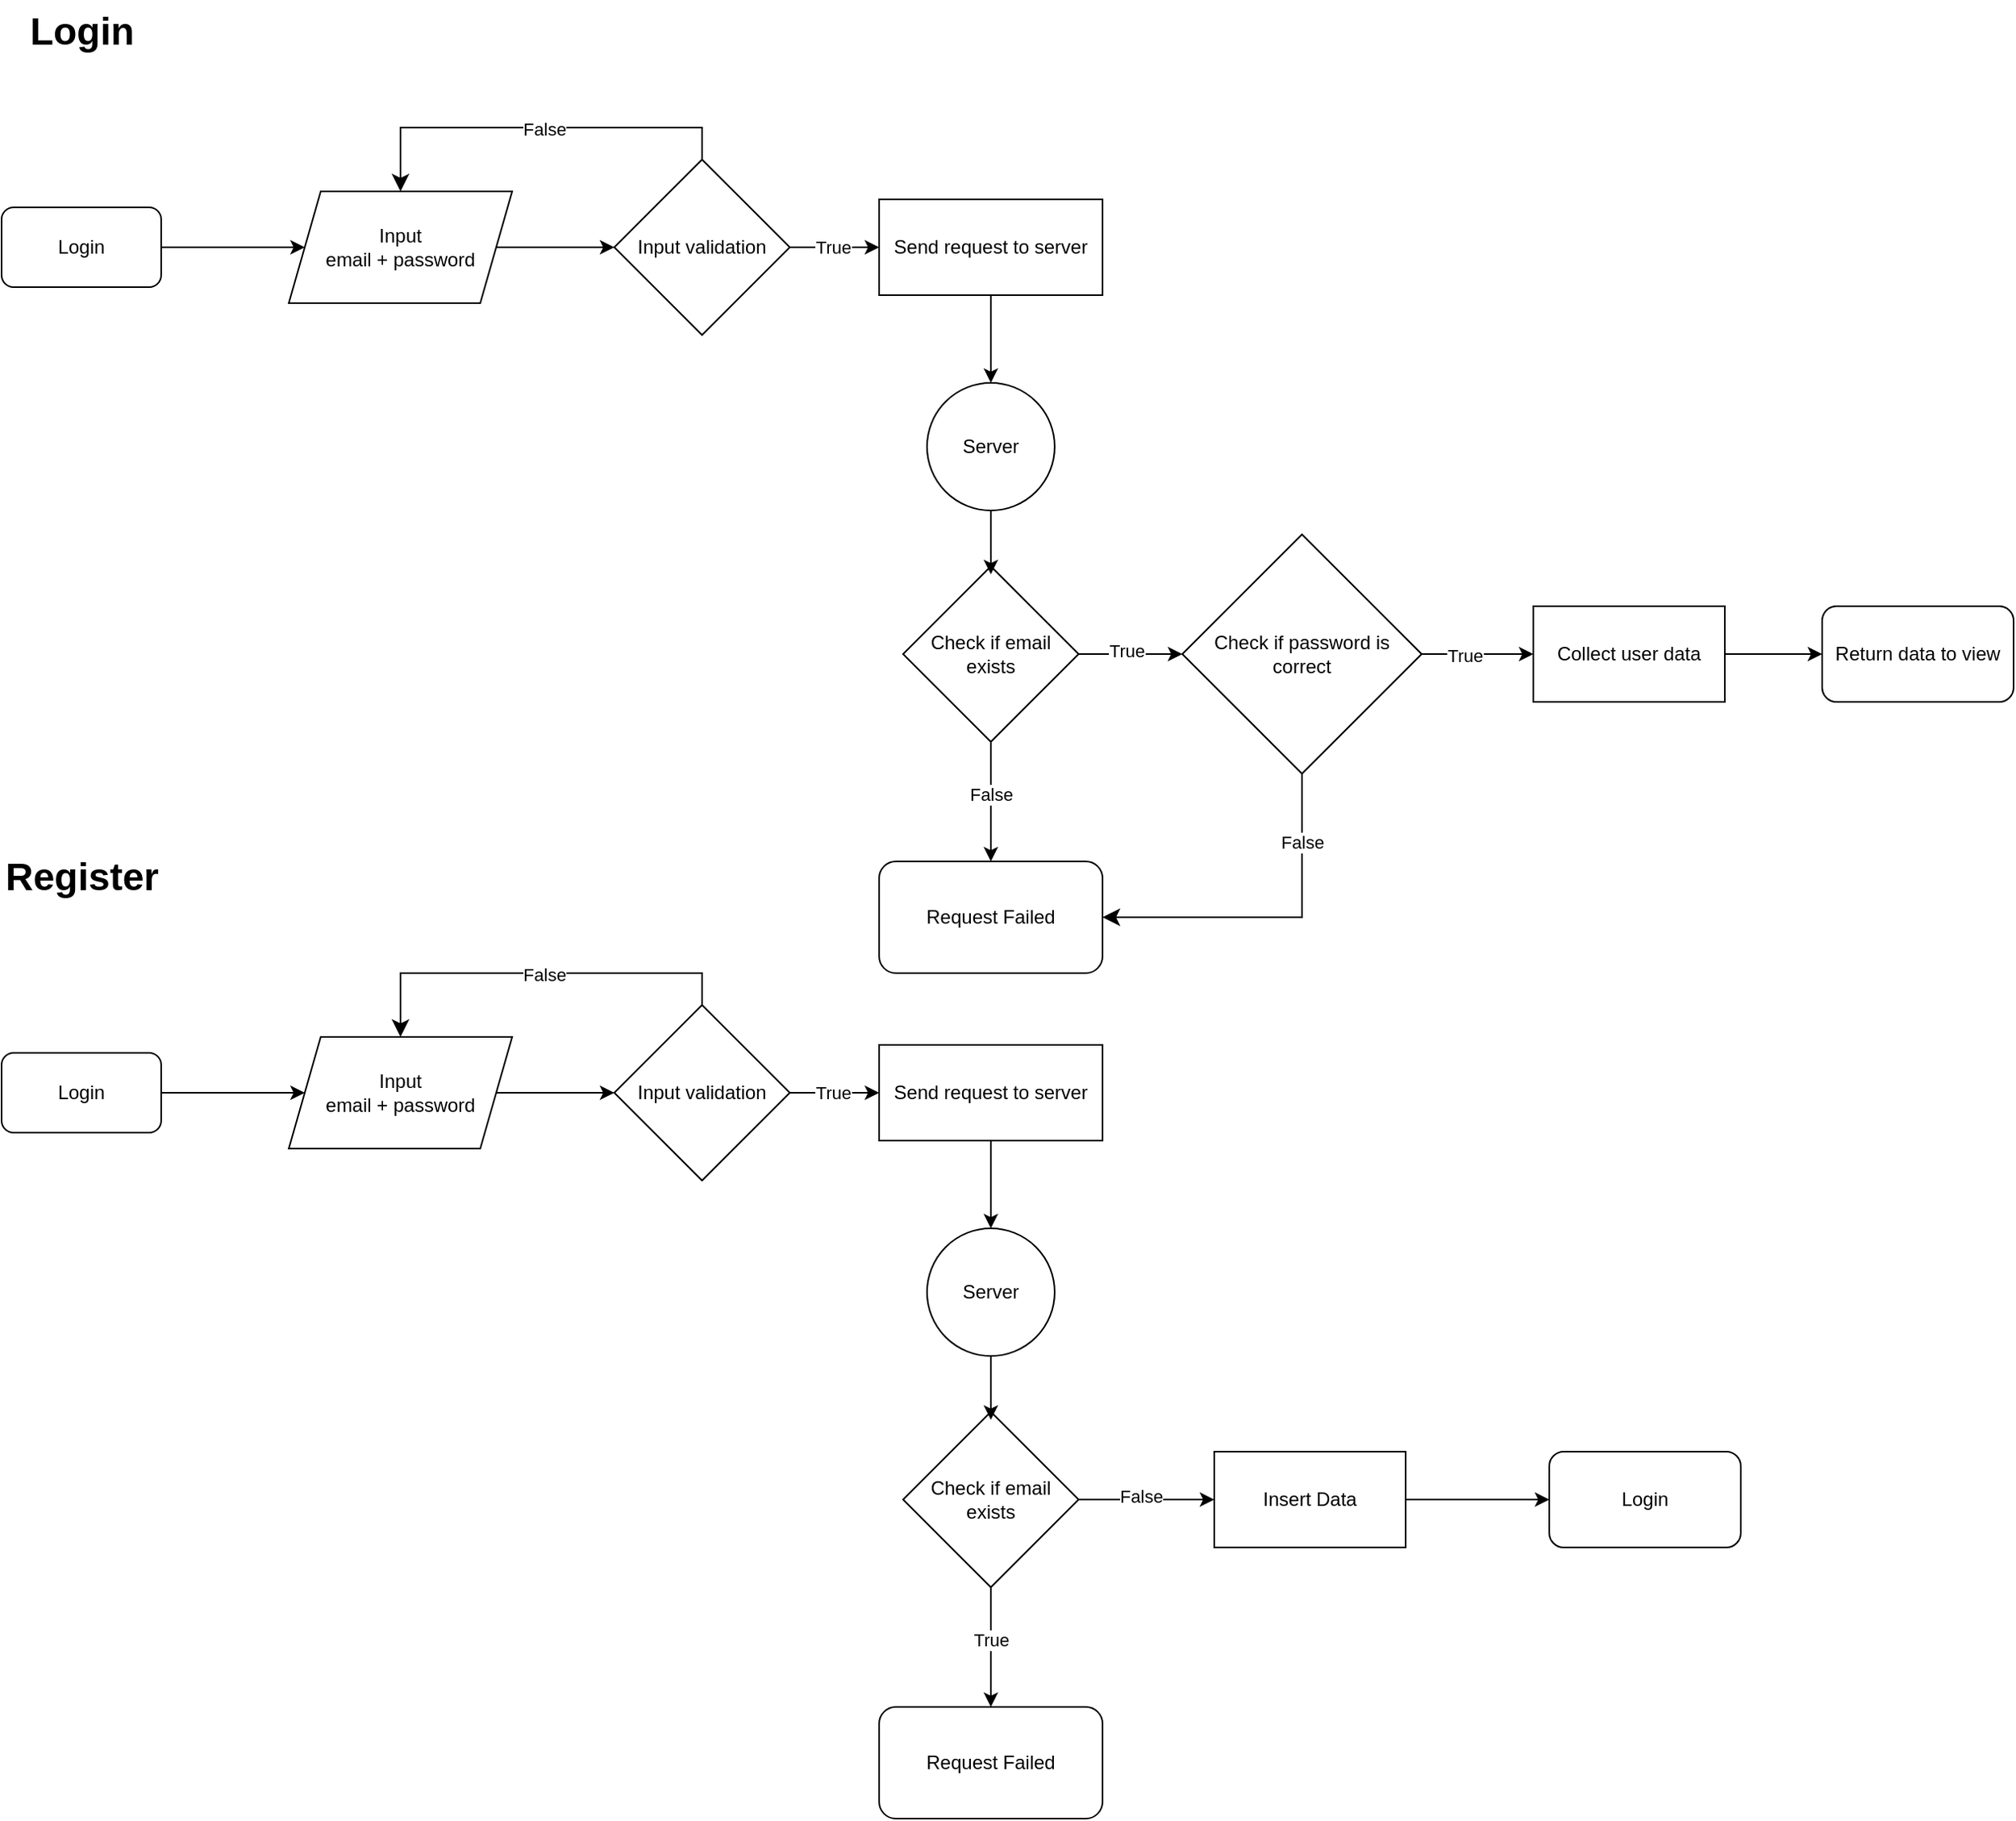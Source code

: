 <mxfile version="24.2.5" type="github">
  <diagram id="C5RBs43oDa-KdzZeNtuy" name="Page-1">
    <mxGraphModel dx="3585" dy="1865" grid="1" gridSize="10" guides="1" tooltips="1" connect="1" arrows="1" fold="1" page="1" pageScale="1" pageWidth="827" pageHeight="1169" math="0" shadow="0">
      <root>
        <mxCell id="WIyWlLk6GJQsqaUBKTNV-0" />
        <mxCell id="WIyWlLk6GJQsqaUBKTNV-1" parent="WIyWlLk6GJQsqaUBKTNV-0" />
        <mxCell id="A24m6i5xfwQfIowmh52k-1" value="Login" style="rounded=1;whiteSpace=wrap;html=1;" vertex="1" parent="WIyWlLk6GJQsqaUBKTNV-1">
          <mxGeometry x="180" y="140" width="100" height="50" as="geometry" />
        </mxCell>
        <mxCell id="A24m6i5xfwQfIowmh52k-2" value="Input&lt;div&gt;email + password&lt;/div&gt;" style="shape=parallelogram;perimeter=parallelogramPerimeter;whiteSpace=wrap;html=1;fixedSize=1;" vertex="1" parent="WIyWlLk6GJQsqaUBKTNV-1">
          <mxGeometry x="360" y="130" width="140" height="70" as="geometry" />
        </mxCell>
        <mxCell id="A24m6i5xfwQfIowmh52k-3" value="" style="endArrow=classic;html=1;rounded=0;exitX=1;exitY=0.5;exitDx=0;exitDy=0;entryX=0;entryY=0.5;entryDx=0;entryDy=0;" edge="1" parent="WIyWlLk6GJQsqaUBKTNV-1" source="A24m6i5xfwQfIowmh52k-1" target="A24m6i5xfwQfIowmh52k-2">
          <mxGeometry width="50" height="50" relative="1" as="geometry">
            <mxPoint x="440" y="320" as="sourcePoint" />
            <mxPoint x="490" y="270" as="targetPoint" />
          </mxGeometry>
        </mxCell>
        <mxCell id="A24m6i5xfwQfIowmh52k-5" value="Input validation" style="rhombus;whiteSpace=wrap;html=1;" vertex="1" parent="WIyWlLk6GJQsqaUBKTNV-1">
          <mxGeometry x="564" y="110" width="110" height="110" as="geometry" />
        </mxCell>
        <mxCell id="A24m6i5xfwQfIowmh52k-6" value="" style="endArrow=classic;html=1;rounded=0;exitX=1;exitY=0.5;exitDx=0;exitDy=0;entryX=0;entryY=0.5;entryDx=0;entryDy=0;" edge="1" parent="WIyWlLk6GJQsqaUBKTNV-1" source="A24m6i5xfwQfIowmh52k-2" target="A24m6i5xfwQfIowmh52k-5">
          <mxGeometry width="50" height="50" relative="1" as="geometry">
            <mxPoint x="550" y="230" as="sourcePoint" />
            <mxPoint x="600" y="180" as="targetPoint" />
          </mxGeometry>
        </mxCell>
        <mxCell id="A24m6i5xfwQfIowmh52k-8" value="" style="edgeStyle=elbowEdgeStyle;elbow=vertical;endArrow=classic;html=1;curved=0;rounded=0;endSize=8;startSize=8;exitX=0.5;exitY=0;exitDx=0;exitDy=0;entryX=0.5;entryY=0;entryDx=0;entryDy=0;" edge="1" parent="WIyWlLk6GJQsqaUBKTNV-1" source="A24m6i5xfwQfIowmh52k-5" target="A24m6i5xfwQfIowmh52k-2">
          <mxGeometry width="50" height="50" relative="1" as="geometry">
            <mxPoint x="510" y="270" as="sourcePoint" />
            <mxPoint x="560" y="220" as="targetPoint" />
            <Array as="points">
              <mxPoint x="530" y="90" />
            </Array>
          </mxGeometry>
        </mxCell>
        <mxCell id="A24m6i5xfwQfIowmh52k-25" value="&lt;div&gt;False&lt;/div&gt;" style="edgeLabel;html=1;align=center;verticalAlign=middle;resizable=0;points=[];" vertex="1" connectable="0" parent="A24m6i5xfwQfIowmh52k-8">
          <mxGeometry x="-0.043" y="1" relative="1" as="geometry">
            <mxPoint as="offset" />
          </mxGeometry>
        </mxCell>
        <mxCell id="A24m6i5xfwQfIowmh52k-13" value="Check if email exists" style="rhombus;whiteSpace=wrap;html=1;" vertex="1" parent="WIyWlLk6GJQsqaUBKTNV-1">
          <mxGeometry x="745" y="365" width="110" height="110" as="geometry" />
        </mxCell>
        <mxCell id="A24m6i5xfwQfIowmh52k-14" value="" style="endArrow=classic;html=1;rounded=0;exitX=1;exitY=0.5;exitDx=0;exitDy=0;entryX=0;entryY=0.5;entryDx=0;entryDy=0;" edge="1" parent="WIyWlLk6GJQsqaUBKTNV-1" source="A24m6i5xfwQfIowmh52k-5" target="A24m6i5xfwQfIowmh52k-23">
          <mxGeometry width="50" height="50" relative="1" as="geometry">
            <mxPoint x="630" y="180" as="sourcePoint" />
            <mxPoint x="720" y="240" as="targetPoint" />
          </mxGeometry>
        </mxCell>
        <mxCell id="A24m6i5xfwQfIowmh52k-15" value="True" style="edgeLabel;html=1;align=center;verticalAlign=middle;resizable=0;points=[];" vertex="1" connectable="0" parent="A24m6i5xfwQfIowmh52k-14">
          <mxGeometry x="-0.061" relative="1" as="geometry">
            <mxPoint as="offset" />
          </mxGeometry>
        </mxCell>
        <mxCell id="A24m6i5xfwQfIowmh52k-16" value="Request Failed" style="rounded=1;whiteSpace=wrap;html=1;" vertex="1" parent="WIyWlLk6GJQsqaUBKTNV-1">
          <mxGeometry x="730" y="550" width="140" height="70" as="geometry" />
        </mxCell>
        <mxCell id="A24m6i5xfwQfIowmh52k-17" value="" style="endArrow=classic;html=1;rounded=0;exitX=0.5;exitY=1;exitDx=0;exitDy=0;entryX=0.5;entryY=0;entryDx=0;entryDy=0;" edge="1" parent="WIyWlLk6GJQsqaUBKTNV-1" source="A24m6i5xfwQfIowmh52k-13" target="A24m6i5xfwQfIowmh52k-16">
          <mxGeometry width="50" height="50" relative="1" as="geometry">
            <mxPoint x="965" y="240" as="sourcePoint" />
            <mxPoint x="910" y="460" as="targetPoint" />
          </mxGeometry>
        </mxCell>
        <mxCell id="A24m6i5xfwQfIowmh52k-18" value="False" style="edgeLabel;html=1;align=center;verticalAlign=middle;resizable=0;points=[];" vertex="1" connectable="0" parent="A24m6i5xfwQfIowmh52k-17">
          <mxGeometry x="-0.118" relative="1" as="geometry">
            <mxPoint as="offset" />
          </mxGeometry>
        </mxCell>
        <mxCell id="A24m6i5xfwQfIowmh52k-19" value="Check if password is correct" style="rhombus;whiteSpace=wrap;html=1;" vertex="1" parent="WIyWlLk6GJQsqaUBKTNV-1">
          <mxGeometry x="920" y="345" width="150" height="150" as="geometry" />
        </mxCell>
        <mxCell id="A24m6i5xfwQfIowmh52k-20" value="Server" style="ellipse;whiteSpace=wrap;html=1;aspect=fixed;" vertex="1" parent="WIyWlLk6GJQsqaUBKTNV-1">
          <mxGeometry x="760" y="250" width="80" height="80" as="geometry" />
        </mxCell>
        <mxCell id="A24m6i5xfwQfIowmh52k-21" value="" style="endArrow=classic;html=1;rounded=0;exitX=0.5;exitY=1;exitDx=0;exitDy=0;" edge="1" parent="WIyWlLk6GJQsqaUBKTNV-1" source="A24m6i5xfwQfIowmh52k-20">
          <mxGeometry width="50" height="50" relative="1" as="geometry">
            <mxPoint x="990" y="260" as="sourcePoint" />
            <mxPoint x="800" y="370" as="targetPoint" />
          </mxGeometry>
        </mxCell>
        <mxCell id="A24m6i5xfwQfIowmh52k-22" value="" style="endArrow=classic;html=1;rounded=0;exitX=1;exitY=0.5;exitDx=0;exitDy=0;entryX=0;entryY=0.5;entryDx=0;entryDy=0;" edge="1" parent="WIyWlLk6GJQsqaUBKTNV-1" source="A24m6i5xfwQfIowmh52k-13" target="A24m6i5xfwQfIowmh52k-19">
          <mxGeometry width="50" height="50" relative="1" as="geometry">
            <mxPoint x="990" y="260" as="sourcePoint" />
            <mxPoint x="1040" y="210" as="targetPoint" />
          </mxGeometry>
        </mxCell>
        <mxCell id="A24m6i5xfwQfIowmh52k-26" value="True" style="edgeLabel;html=1;align=center;verticalAlign=middle;resizable=0;points=[];" vertex="1" connectable="0" parent="A24m6i5xfwQfIowmh52k-22">
          <mxGeometry x="-0.093" y="2" relative="1" as="geometry">
            <mxPoint as="offset" />
          </mxGeometry>
        </mxCell>
        <mxCell id="A24m6i5xfwQfIowmh52k-23" value="Send request to server" style="rounded=0;whiteSpace=wrap;html=1;" vertex="1" parent="WIyWlLk6GJQsqaUBKTNV-1">
          <mxGeometry x="730" y="135" width="140" height="60" as="geometry" />
        </mxCell>
        <mxCell id="A24m6i5xfwQfIowmh52k-24" value="" style="endArrow=classic;html=1;rounded=0;exitX=0.5;exitY=1;exitDx=0;exitDy=0;entryX=0.5;entryY=0;entryDx=0;entryDy=0;" edge="1" parent="WIyWlLk6GJQsqaUBKTNV-1" source="A24m6i5xfwQfIowmh52k-23" target="A24m6i5xfwQfIowmh52k-20">
          <mxGeometry width="50" height="50" relative="1" as="geometry">
            <mxPoint x="760" y="320" as="sourcePoint" />
            <mxPoint x="810" y="270" as="targetPoint" />
          </mxGeometry>
        </mxCell>
        <mxCell id="A24m6i5xfwQfIowmh52k-30" value="" style="edgeStyle=elbowEdgeStyle;elbow=vertical;endArrow=classic;html=1;curved=0;rounded=0;endSize=8;startSize=8;exitX=0.5;exitY=1;exitDx=0;exitDy=0;entryX=1;entryY=0.5;entryDx=0;entryDy=0;" edge="1" parent="WIyWlLk6GJQsqaUBKTNV-1" source="A24m6i5xfwQfIowmh52k-19" target="A24m6i5xfwQfIowmh52k-16">
          <mxGeometry width="50" height="50" relative="1" as="geometry">
            <mxPoint x="930" y="430" as="sourcePoint" />
            <mxPoint x="980" y="380" as="targetPoint" />
            <Array as="points">
              <mxPoint x="970" y="585" />
            </Array>
          </mxGeometry>
        </mxCell>
        <mxCell id="A24m6i5xfwQfIowmh52k-31" value="False" style="edgeLabel;html=1;align=center;verticalAlign=middle;resizable=0;points=[];" vertex="1" connectable="0" parent="A24m6i5xfwQfIowmh52k-30">
          <mxGeometry x="-0.604" relative="1" as="geometry">
            <mxPoint as="offset" />
          </mxGeometry>
        </mxCell>
        <mxCell id="A24m6i5xfwQfIowmh52k-33" value="Collect user data" style="rounded=0;whiteSpace=wrap;html=1;" vertex="1" parent="WIyWlLk6GJQsqaUBKTNV-1">
          <mxGeometry x="1140" y="390" width="120" height="60" as="geometry" />
        </mxCell>
        <mxCell id="A24m6i5xfwQfIowmh52k-34" value="" style="endArrow=classic;html=1;rounded=0;exitX=1;exitY=0.5;exitDx=0;exitDy=0;entryX=0;entryY=0.5;entryDx=0;entryDy=0;" edge="1" parent="WIyWlLk6GJQsqaUBKTNV-1" source="A24m6i5xfwQfIowmh52k-19" target="A24m6i5xfwQfIowmh52k-33">
          <mxGeometry width="50" height="50" relative="1" as="geometry">
            <mxPoint x="1100" y="410" as="sourcePoint" />
            <mxPoint x="1150" y="360" as="targetPoint" />
          </mxGeometry>
        </mxCell>
        <mxCell id="A24m6i5xfwQfIowmh52k-35" value="True" style="edgeLabel;html=1;align=center;verticalAlign=middle;resizable=0;points=[];" vertex="1" connectable="0" parent="A24m6i5xfwQfIowmh52k-34">
          <mxGeometry x="-0.243" y="-1" relative="1" as="geometry">
            <mxPoint as="offset" />
          </mxGeometry>
        </mxCell>
        <mxCell id="A24m6i5xfwQfIowmh52k-36" value="Return data to view" style="rounded=1;whiteSpace=wrap;html=1;" vertex="1" parent="WIyWlLk6GJQsqaUBKTNV-1">
          <mxGeometry x="1321" y="390" width="120" height="60" as="geometry" />
        </mxCell>
        <mxCell id="A24m6i5xfwQfIowmh52k-37" value="" style="endArrow=classic;html=1;rounded=0;exitX=1;exitY=0.5;exitDx=0;exitDy=0;entryX=0;entryY=0.5;entryDx=0;entryDy=0;" edge="1" parent="WIyWlLk6GJQsqaUBKTNV-1" source="A24m6i5xfwQfIowmh52k-33" target="A24m6i5xfwQfIowmh52k-36">
          <mxGeometry width="50" height="50" relative="1" as="geometry">
            <mxPoint x="1280" y="420" as="sourcePoint" />
            <mxPoint x="1330" y="370" as="targetPoint" />
          </mxGeometry>
        </mxCell>
        <mxCell id="A24m6i5xfwQfIowmh52k-39" value="Login" style="text;strokeColor=none;fillColor=none;html=1;fontSize=24;fontStyle=1;verticalAlign=middle;align=center;" vertex="1" parent="WIyWlLk6GJQsqaUBKTNV-1">
          <mxGeometry x="180" y="10" width="100" height="40" as="geometry" />
        </mxCell>
        <mxCell id="A24m6i5xfwQfIowmh52k-68" value="Login" style="rounded=1;whiteSpace=wrap;html=1;" vertex="1" parent="WIyWlLk6GJQsqaUBKTNV-1">
          <mxGeometry x="180" y="670" width="100" height="50" as="geometry" />
        </mxCell>
        <mxCell id="A24m6i5xfwQfIowmh52k-69" value="Input&lt;div&gt;email + password&lt;/div&gt;" style="shape=parallelogram;perimeter=parallelogramPerimeter;whiteSpace=wrap;html=1;fixedSize=1;" vertex="1" parent="WIyWlLk6GJQsqaUBKTNV-1">
          <mxGeometry x="360" y="660" width="140" height="70" as="geometry" />
        </mxCell>
        <mxCell id="A24m6i5xfwQfIowmh52k-70" value="" style="endArrow=classic;html=1;rounded=0;exitX=1;exitY=0.5;exitDx=0;exitDy=0;entryX=0;entryY=0.5;entryDx=0;entryDy=0;" edge="1" parent="WIyWlLk6GJQsqaUBKTNV-1" source="A24m6i5xfwQfIowmh52k-68" target="A24m6i5xfwQfIowmh52k-69">
          <mxGeometry width="50" height="50" relative="1" as="geometry">
            <mxPoint x="440" y="850" as="sourcePoint" />
            <mxPoint x="490" y="800" as="targetPoint" />
          </mxGeometry>
        </mxCell>
        <mxCell id="A24m6i5xfwQfIowmh52k-71" value="Input validation" style="rhombus;whiteSpace=wrap;html=1;" vertex="1" parent="WIyWlLk6GJQsqaUBKTNV-1">
          <mxGeometry x="564" y="640" width="110" height="110" as="geometry" />
        </mxCell>
        <mxCell id="A24m6i5xfwQfIowmh52k-72" value="" style="endArrow=classic;html=1;rounded=0;exitX=1;exitY=0.5;exitDx=0;exitDy=0;entryX=0;entryY=0.5;entryDx=0;entryDy=0;" edge="1" parent="WIyWlLk6GJQsqaUBKTNV-1" source="A24m6i5xfwQfIowmh52k-69" target="A24m6i5xfwQfIowmh52k-71">
          <mxGeometry width="50" height="50" relative="1" as="geometry">
            <mxPoint x="550" y="760" as="sourcePoint" />
            <mxPoint x="600" y="710" as="targetPoint" />
          </mxGeometry>
        </mxCell>
        <mxCell id="A24m6i5xfwQfIowmh52k-73" value="" style="edgeStyle=elbowEdgeStyle;elbow=vertical;endArrow=classic;html=1;curved=0;rounded=0;endSize=8;startSize=8;exitX=0.5;exitY=0;exitDx=0;exitDy=0;entryX=0.5;entryY=0;entryDx=0;entryDy=0;" edge="1" parent="WIyWlLk6GJQsqaUBKTNV-1" source="A24m6i5xfwQfIowmh52k-71" target="A24m6i5xfwQfIowmh52k-69">
          <mxGeometry width="50" height="50" relative="1" as="geometry">
            <mxPoint x="510" y="800" as="sourcePoint" />
            <mxPoint x="560" y="750" as="targetPoint" />
            <Array as="points">
              <mxPoint x="530" y="620" />
            </Array>
          </mxGeometry>
        </mxCell>
        <mxCell id="A24m6i5xfwQfIowmh52k-74" value="&lt;div&gt;False&lt;/div&gt;" style="edgeLabel;html=1;align=center;verticalAlign=middle;resizable=0;points=[];" vertex="1" connectable="0" parent="A24m6i5xfwQfIowmh52k-73">
          <mxGeometry x="-0.043" y="1" relative="1" as="geometry">
            <mxPoint as="offset" />
          </mxGeometry>
        </mxCell>
        <mxCell id="A24m6i5xfwQfIowmh52k-75" value="Check if email exists" style="rhombus;whiteSpace=wrap;html=1;" vertex="1" parent="WIyWlLk6GJQsqaUBKTNV-1">
          <mxGeometry x="745" y="895" width="110" height="110" as="geometry" />
        </mxCell>
        <mxCell id="A24m6i5xfwQfIowmh52k-76" value="" style="endArrow=classic;html=1;rounded=0;exitX=1;exitY=0.5;exitDx=0;exitDy=0;entryX=0;entryY=0.5;entryDx=0;entryDy=0;" edge="1" parent="WIyWlLk6GJQsqaUBKTNV-1" source="A24m6i5xfwQfIowmh52k-71" target="A24m6i5xfwQfIowmh52k-86">
          <mxGeometry width="50" height="50" relative="1" as="geometry">
            <mxPoint x="630" y="710" as="sourcePoint" />
            <mxPoint x="720" y="770" as="targetPoint" />
          </mxGeometry>
        </mxCell>
        <mxCell id="A24m6i5xfwQfIowmh52k-77" value="True" style="edgeLabel;html=1;align=center;verticalAlign=middle;resizable=0;points=[];" vertex="1" connectable="0" parent="A24m6i5xfwQfIowmh52k-76">
          <mxGeometry x="-0.061" relative="1" as="geometry">
            <mxPoint as="offset" />
          </mxGeometry>
        </mxCell>
        <mxCell id="A24m6i5xfwQfIowmh52k-78" value="Request Failed" style="rounded=1;whiteSpace=wrap;html=1;" vertex="1" parent="WIyWlLk6GJQsqaUBKTNV-1">
          <mxGeometry x="730" y="1080" width="140" height="70" as="geometry" />
        </mxCell>
        <mxCell id="A24m6i5xfwQfIowmh52k-79" value="" style="endArrow=classic;html=1;rounded=0;exitX=0.5;exitY=1;exitDx=0;exitDy=0;entryX=0.5;entryY=0;entryDx=0;entryDy=0;" edge="1" parent="WIyWlLk6GJQsqaUBKTNV-1" source="A24m6i5xfwQfIowmh52k-75" target="A24m6i5xfwQfIowmh52k-78">
          <mxGeometry width="50" height="50" relative="1" as="geometry">
            <mxPoint x="965" y="770" as="sourcePoint" />
            <mxPoint x="910" y="990" as="targetPoint" />
          </mxGeometry>
        </mxCell>
        <mxCell id="A24m6i5xfwQfIowmh52k-80" value="True" style="edgeLabel;html=1;align=center;verticalAlign=middle;resizable=0;points=[];" vertex="1" connectable="0" parent="A24m6i5xfwQfIowmh52k-79">
          <mxGeometry x="-0.118" relative="1" as="geometry">
            <mxPoint as="offset" />
          </mxGeometry>
        </mxCell>
        <mxCell id="A24m6i5xfwQfIowmh52k-82" value="Server" style="ellipse;whiteSpace=wrap;html=1;aspect=fixed;" vertex="1" parent="WIyWlLk6GJQsqaUBKTNV-1">
          <mxGeometry x="760" y="780" width="80" height="80" as="geometry" />
        </mxCell>
        <mxCell id="A24m6i5xfwQfIowmh52k-83" value="" style="endArrow=classic;html=1;rounded=0;exitX=0.5;exitY=1;exitDx=0;exitDy=0;" edge="1" parent="WIyWlLk6GJQsqaUBKTNV-1" source="A24m6i5xfwQfIowmh52k-82">
          <mxGeometry width="50" height="50" relative="1" as="geometry">
            <mxPoint x="990" y="790" as="sourcePoint" />
            <mxPoint x="800" y="900" as="targetPoint" />
          </mxGeometry>
        </mxCell>
        <mxCell id="A24m6i5xfwQfIowmh52k-84" value="" style="endArrow=classic;html=1;rounded=0;exitX=1;exitY=0.5;exitDx=0;exitDy=0;entryX=0;entryY=0.5;entryDx=0;entryDy=0;" edge="1" parent="WIyWlLk6GJQsqaUBKTNV-1" source="A24m6i5xfwQfIowmh52k-75" target="A24m6i5xfwQfIowmh52k-90">
          <mxGeometry width="50" height="50" relative="1" as="geometry">
            <mxPoint x="990" y="790" as="sourcePoint" />
            <mxPoint x="920" y="950" as="targetPoint" />
          </mxGeometry>
        </mxCell>
        <mxCell id="A24m6i5xfwQfIowmh52k-85" value="False" style="edgeLabel;html=1;align=center;verticalAlign=middle;resizable=0;points=[];" vertex="1" connectable="0" parent="A24m6i5xfwQfIowmh52k-84">
          <mxGeometry x="-0.093" y="2" relative="1" as="geometry">
            <mxPoint as="offset" />
          </mxGeometry>
        </mxCell>
        <mxCell id="A24m6i5xfwQfIowmh52k-86" value="Send request to server" style="rounded=0;whiteSpace=wrap;html=1;" vertex="1" parent="WIyWlLk6GJQsqaUBKTNV-1">
          <mxGeometry x="730" y="665" width="140" height="60" as="geometry" />
        </mxCell>
        <mxCell id="A24m6i5xfwQfIowmh52k-87" value="" style="endArrow=classic;html=1;rounded=0;exitX=0.5;exitY=1;exitDx=0;exitDy=0;entryX=0.5;entryY=0;entryDx=0;entryDy=0;" edge="1" parent="WIyWlLk6GJQsqaUBKTNV-1" source="A24m6i5xfwQfIowmh52k-86" target="A24m6i5xfwQfIowmh52k-82">
          <mxGeometry width="50" height="50" relative="1" as="geometry">
            <mxPoint x="760" y="850" as="sourcePoint" />
            <mxPoint x="810" y="800" as="targetPoint" />
          </mxGeometry>
        </mxCell>
        <mxCell id="A24m6i5xfwQfIowmh52k-90" value="Insert Data" style="rounded=0;whiteSpace=wrap;html=1;" vertex="1" parent="WIyWlLk6GJQsqaUBKTNV-1">
          <mxGeometry x="940" y="920" width="120" height="60" as="geometry" />
        </mxCell>
        <mxCell id="A24m6i5xfwQfIowmh52k-93" value="Login" style="rounded=1;whiteSpace=wrap;html=1;" vertex="1" parent="WIyWlLk6GJQsqaUBKTNV-1">
          <mxGeometry x="1150" y="920" width="120" height="60" as="geometry" />
        </mxCell>
        <mxCell id="A24m6i5xfwQfIowmh52k-94" value="" style="endArrow=classic;html=1;rounded=0;exitX=1;exitY=0.5;exitDx=0;exitDy=0;entryX=0;entryY=0.5;entryDx=0;entryDy=0;" edge="1" parent="WIyWlLk6GJQsqaUBKTNV-1" source="A24m6i5xfwQfIowmh52k-90" target="A24m6i5xfwQfIowmh52k-93">
          <mxGeometry width="50" height="50" relative="1" as="geometry">
            <mxPoint x="1280" y="950" as="sourcePoint" />
            <mxPoint x="1330" y="900" as="targetPoint" />
          </mxGeometry>
        </mxCell>
        <mxCell id="A24m6i5xfwQfIowmh52k-95" value="Register" style="text;strokeColor=none;fillColor=none;html=1;fontSize=24;fontStyle=1;verticalAlign=middle;align=center;" vertex="1" parent="WIyWlLk6GJQsqaUBKTNV-1">
          <mxGeometry x="180" y="540" width="100" height="40" as="geometry" />
        </mxCell>
      </root>
    </mxGraphModel>
  </diagram>
</mxfile>
